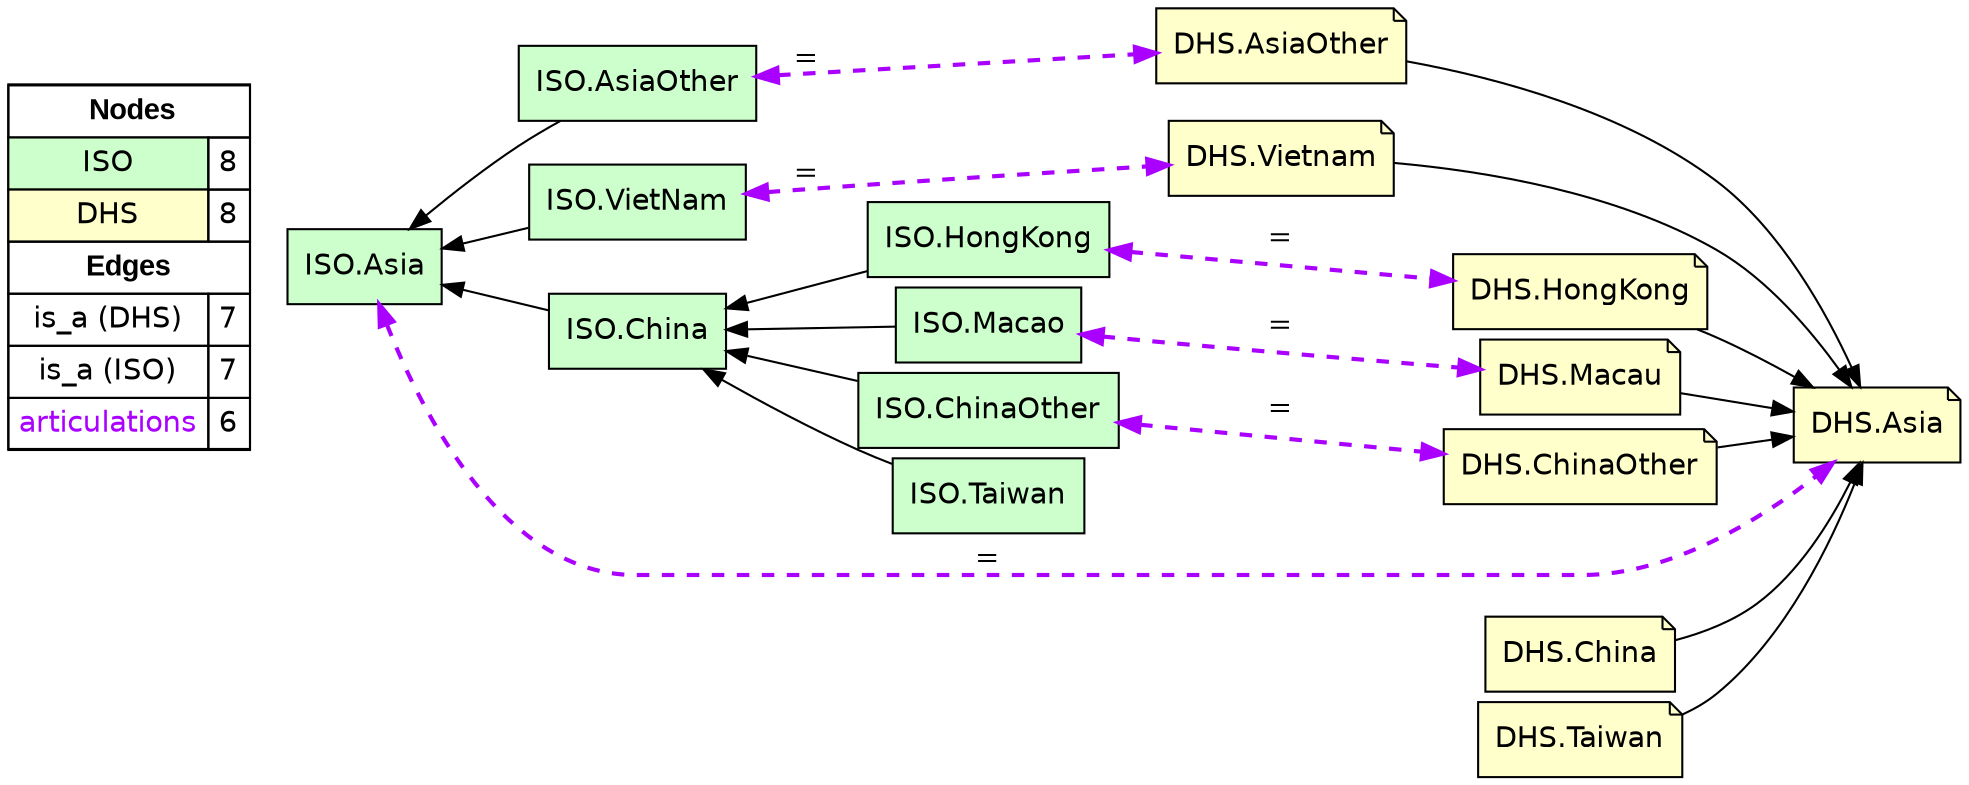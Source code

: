 digraph{
rankdir=LR
node[shape=circle style=filled fillcolor="#FFFFFF"] 
node[shape=box style=filled fillcolor="#CCFFCC" fontname="helvetica"] 
"ISO.Asia"
"ISO.HongKong"
"ISO.AsiaOther"
"ISO.Macao"
"ISO.ChinaOther"
"ISO.Taiwan"
"ISO.VietNam"
"ISO.China"
node[shape=circle style=filled fillcolor="#FFFFFF"] 
node[shape=note style=filled fillcolor="#FFFFCC" fontname="helvetica"] 
"DHS.AsiaOther"
"DHS.Macau"
"DHS.China"
"DHS.HongKong"
"DHS.Vietnam"
"DHS.Asia"
"DHS.ChinaOther"
"DHS.Taiwan"
edge[style=solid color="#000000" constraint=true penwidth=1 dir=forward]
edge[style=solid color="#000000" constraint=true penwidth=1 dir=forward]
"DHS.ChinaOther" -> "DHS.Asia"
"DHS.China" -> "DHS.Asia"
"DHS.HongKong" -> "DHS.Asia"
"DHS.AsiaOther" -> "DHS.Asia"
"DHS.Vietnam" -> "DHS.Asia"
"DHS.Macau" -> "DHS.Asia"
"DHS.Taiwan" -> "DHS.Asia"
edge[style=solid color="#000000" constraint=true penwidth=1 dir=forward]
edge[style=solid color="#000000" constraint=true penwidth=1 dir=forward]
"ISO.China" -> "ISO.Taiwan" [dir=back]
"ISO.China" -> "ISO.HongKong" [dir=back]
"ISO.China" -> "ISO.ChinaOther" [dir=back]
"ISO.Asia" -> "ISO.VietNam" [dir=back]
"ISO.China" -> "ISO.Macao" [dir=back]
"ISO.Asia" -> "ISO.China" [dir=back]
"ISO.Asia" -> "ISO.AsiaOther" [dir=back]
edge[style=solid color="#000000" constraint=true penwidth=1 dir=forward]
edge[style=dashed color="#AA00FF" constraint=true penwidth=2 dir=both]
"ISO.Macao" -> "DHS.Macau" [label="="]
"ISO.ChinaOther" -> "DHS.ChinaOther" [label="="]
"ISO.HongKong" -> "DHS.HongKong" [label="="]
"ISO.VietNam" -> "DHS.Vietnam" [label="="]
"ISO.AsiaOther" -> "DHS.AsiaOther" [label="="]
"ISO.Asia" -> "DHS.Asia" [label="="]
node[shape=box] 
{rank=source Legend [fillcolor= white margin=0 label=< 
 <TABLE BORDER="0" CELLBORDER="1" CELLSPACING="0" CELLPADDING="4"> 
<TR> <TD COLSPAN="2"><font face="Arial Black"> Nodes</font></TD> </TR> 
<TR> 
 <TD bgcolor="#CCFFCC" fontname="helvetica">ISO</TD> 
 <TD>8</TD> 
 </TR> 
<TR> 
 <TD bgcolor="#FFFFCC" fontname="helvetica">DHS</TD> 
 <TD>8</TD> 
 </TR> 
<TR> <TD COLSPAN="2"><font face = "Arial Black"> Edges </font></TD> </TR> 
<TR> 
 <TD><font color ="#000000">is_a (DHS)</font></TD><TD>7</TD>
</TR>
<TR> 
 <TD><font color ="#000000">is_a (ISO)</font></TD><TD>7</TD>
</TR>
<TR> 
 <TD><font color ="#AA00FF">articulations</font></TD><TD>6</TD>
</TR>
</TABLE> 
 >] } 
}